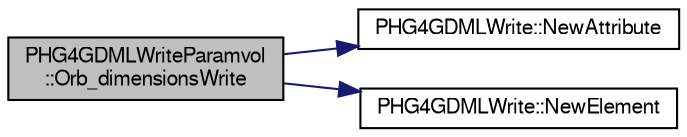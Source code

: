 digraph "PHG4GDMLWriteParamvol::Orb_dimensionsWrite"
{
  bgcolor="transparent";
  edge [fontname="FreeSans",fontsize="10",labelfontname="FreeSans",labelfontsize="10"];
  node [fontname="FreeSans",fontsize="10",shape=record];
  rankdir="LR";
  Node1 [label="PHG4GDMLWriteParamvol\l::Orb_dimensionsWrite",height=0.2,width=0.4,color="black", fillcolor="grey75", style="filled" fontcolor="black"];
  Node1 -> Node2 [color="midnightblue",fontsize="10",style="solid",fontname="FreeSans"];
  Node2 [label="PHG4GDMLWrite::NewAttribute",height=0.2,width=0.4,color="black",URL="$dd/db5/classPHG4GDMLWrite.html#afe96dc9fdc7c1a0a1a96b59dc15dffa2"];
  Node1 -> Node3 [color="midnightblue",fontsize="10",style="solid",fontname="FreeSans"];
  Node3 [label="PHG4GDMLWrite::NewElement",height=0.2,width=0.4,color="black",URL="$dd/db5/classPHG4GDMLWrite.html#ada0a5579d406ec27f3150711ab83becc"];
}
